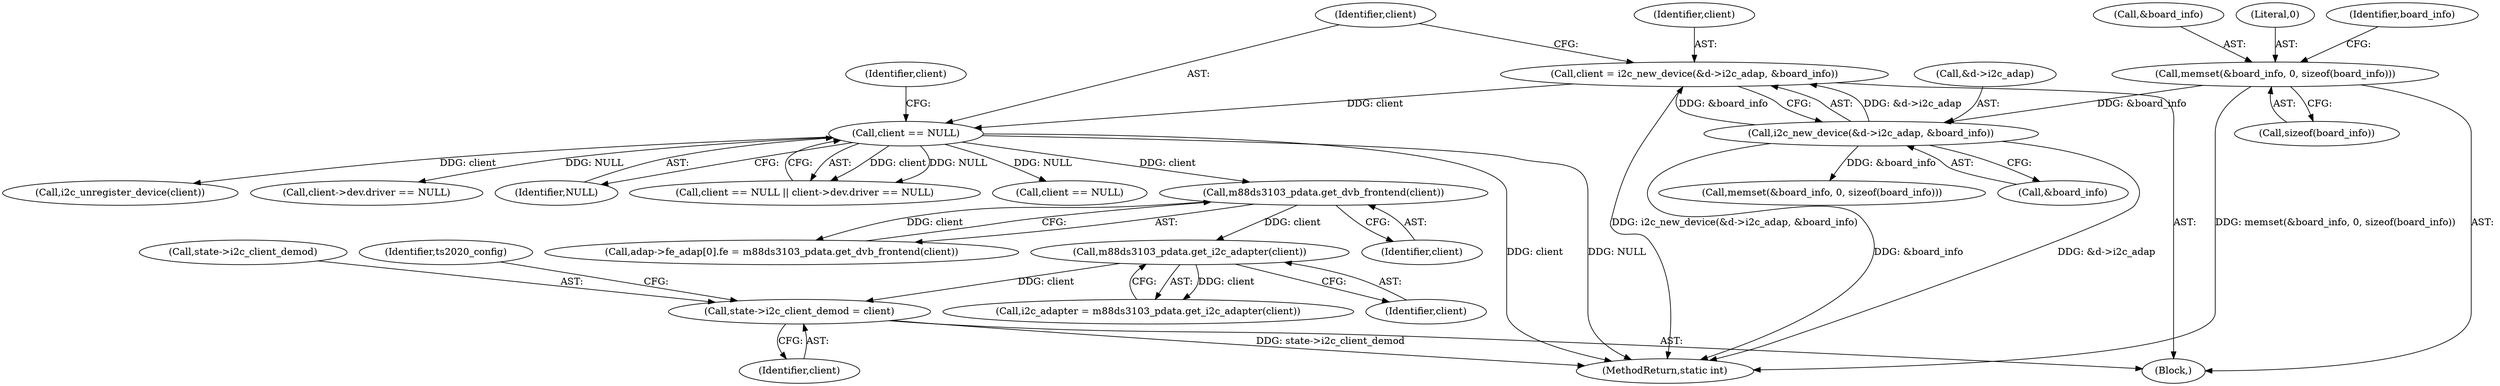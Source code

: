digraph "0_linux_606142af57dad981b78707234cfbd15f9f7b7125_4@pointer" {
"1000446" [label="(Call,state->i2c_client_demod = client)"];
"1000444" [label="(Call,m88ds3103_pdata.get_i2c_adapter(client))"];
"1000440" [label="(Call,m88ds3103_pdata.get_dvb_frontend(client))"];
"1000403" [label="(Call,client == NULL)"];
"1000392" [label="(Call,client = i2c_new_device(&d->i2c_adap, &board_info))"];
"1000394" [label="(Call,i2c_new_device(&d->i2c_adap, &board_info))"];
"1000367" [label="(Call,memset(&board_info, 0, sizeof(board_info)))"];
"1000371" [label="(Call,sizeof(board_info))"];
"1000447" [label="(Call,state->i2c_client_demod)"];
"1000399" [label="(Call,&board_info)"];
"1000368" [label="(Call,&board_info)"];
"1000440" [label="(Call,m88ds3103_pdata.get_dvb_frontend(client))"];
"1000450" [label="(Identifier,client)"];
"1000441" [label="(Identifier,client)"];
"1000402" [label="(Call,client == NULL || client->dev.driver == NULL)"];
"1000446" [label="(Call,state->i2c_client_demod = client)"];
"1000394" [label="(Call,i2c_new_device(&d->i2c_adap, &board_info))"];
"1000367" [label="(Call,memset(&board_info, 0, sizeof(board_info)))"];
"1000395" [label="(Call,&d->i2c_adap)"];
"1000409" [label="(Identifier,client)"];
"1000432" [label="(Call,adap->fe_adap[0].fe = m88ds3103_pdata.get_dvb_frontend(client))"];
"1000453" [label="(Identifier,ts2020_config)"];
"1000427" [label="(Call,i2c_unregister_device(client))"];
"1000406" [label="(Call,client->dev.driver == NULL)"];
"1000444" [label="(Call,m88ds3103_pdata.get_i2c_adapter(client))"];
"1000405" [label="(Identifier,NULL)"];
"1000404" [label="(Identifier,client)"];
"1000442" [label="(Call,i2c_adapter = m88ds3103_pdata.get_i2c_adapter(client))"];
"1000462" [label="(Call,memset(&board_info, 0, sizeof(board_info)))"];
"1000392" [label="(Call,client = i2c_new_device(&d->i2c_adap, &board_info))"];
"1000606" [label="(MethodReturn,static int)"];
"1000370" [label="(Literal,0)"];
"1000495" [label="(Call,client == NULL)"];
"1000106" [label="(Block,)"];
"1000445" [label="(Identifier,client)"];
"1000393" [label="(Identifier,client)"];
"1000375" [label="(Identifier,board_info)"];
"1000403" [label="(Call,client == NULL)"];
"1000446" -> "1000106"  [label="AST: "];
"1000446" -> "1000450"  [label="CFG: "];
"1000447" -> "1000446"  [label="AST: "];
"1000450" -> "1000446"  [label="AST: "];
"1000453" -> "1000446"  [label="CFG: "];
"1000446" -> "1000606"  [label="DDG: state->i2c_client_demod"];
"1000444" -> "1000446"  [label="DDG: client"];
"1000444" -> "1000442"  [label="AST: "];
"1000444" -> "1000445"  [label="CFG: "];
"1000445" -> "1000444"  [label="AST: "];
"1000442" -> "1000444"  [label="CFG: "];
"1000444" -> "1000442"  [label="DDG: client"];
"1000440" -> "1000444"  [label="DDG: client"];
"1000440" -> "1000432"  [label="AST: "];
"1000440" -> "1000441"  [label="CFG: "];
"1000441" -> "1000440"  [label="AST: "];
"1000432" -> "1000440"  [label="CFG: "];
"1000440" -> "1000432"  [label="DDG: client"];
"1000403" -> "1000440"  [label="DDG: client"];
"1000403" -> "1000402"  [label="AST: "];
"1000403" -> "1000405"  [label="CFG: "];
"1000404" -> "1000403"  [label="AST: "];
"1000405" -> "1000403"  [label="AST: "];
"1000409" -> "1000403"  [label="CFG: "];
"1000402" -> "1000403"  [label="CFG: "];
"1000403" -> "1000606"  [label="DDG: NULL"];
"1000403" -> "1000606"  [label="DDG: client"];
"1000403" -> "1000402"  [label="DDG: client"];
"1000403" -> "1000402"  [label="DDG: NULL"];
"1000392" -> "1000403"  [label="DDG: client"];
"1000403" -> "1000406"  [label="DDG: NULL"];
"1000403" -> "1000427"  [label="DDG: client"];
"1000403" -> "1000495"  [label="DDG: NULL"];
"1000392" -> "1000106"  [label="AST: "];
"1000392" -> "1000394"  [label="CFG: "];
"1000393" -> "1000392"  [label="AST: "];
"1000394" -> "1000392"  [label="AST: "];
"1000404" -> "1000392"  [label="CFG: "];
"1000392" -> "1000606"  [label="DDG: i2c_new_device(&d->i2c_adap, &board_info)"];
"1000394" -> "1000392"  [label="DDG: &d->i2c_adap"];
"1000394" -> "1000392"  [label="DDG: &board_info"];
"1000394" -> "1000399"  [label="CFG: "];
"1000395" -> "1000394"  [label="AST: "];
"1000399" -> "1000394"  [label="AST: "];
"1000394" -> "1000606"  [label="DDG: &board_info"];
"1000394" -> "1000606"  [label="DDG: &d->i2c_adap"];
"1000367" -> "1000394"  [label="DDG: &board_info"];
"1000394" -> "1000462"  [label="DDG: &board_info"];
"1000367" -> "1000106"  [label="AST: "];
"1000367" -> "1000371"  [label="CFG: "];
"1000368" -> "1000367"  [label="AST: "];
"1000370" -> "1000367"  [label="AST: "];
"1000371" -> "1000367"  [label="AST: "];
"1000375" -> "1000367"  [label="CFG: "];
"1000367" -> "1000606"  [label="DDG: memset(&board_info, 0, sizeof(board_info))"];
}

